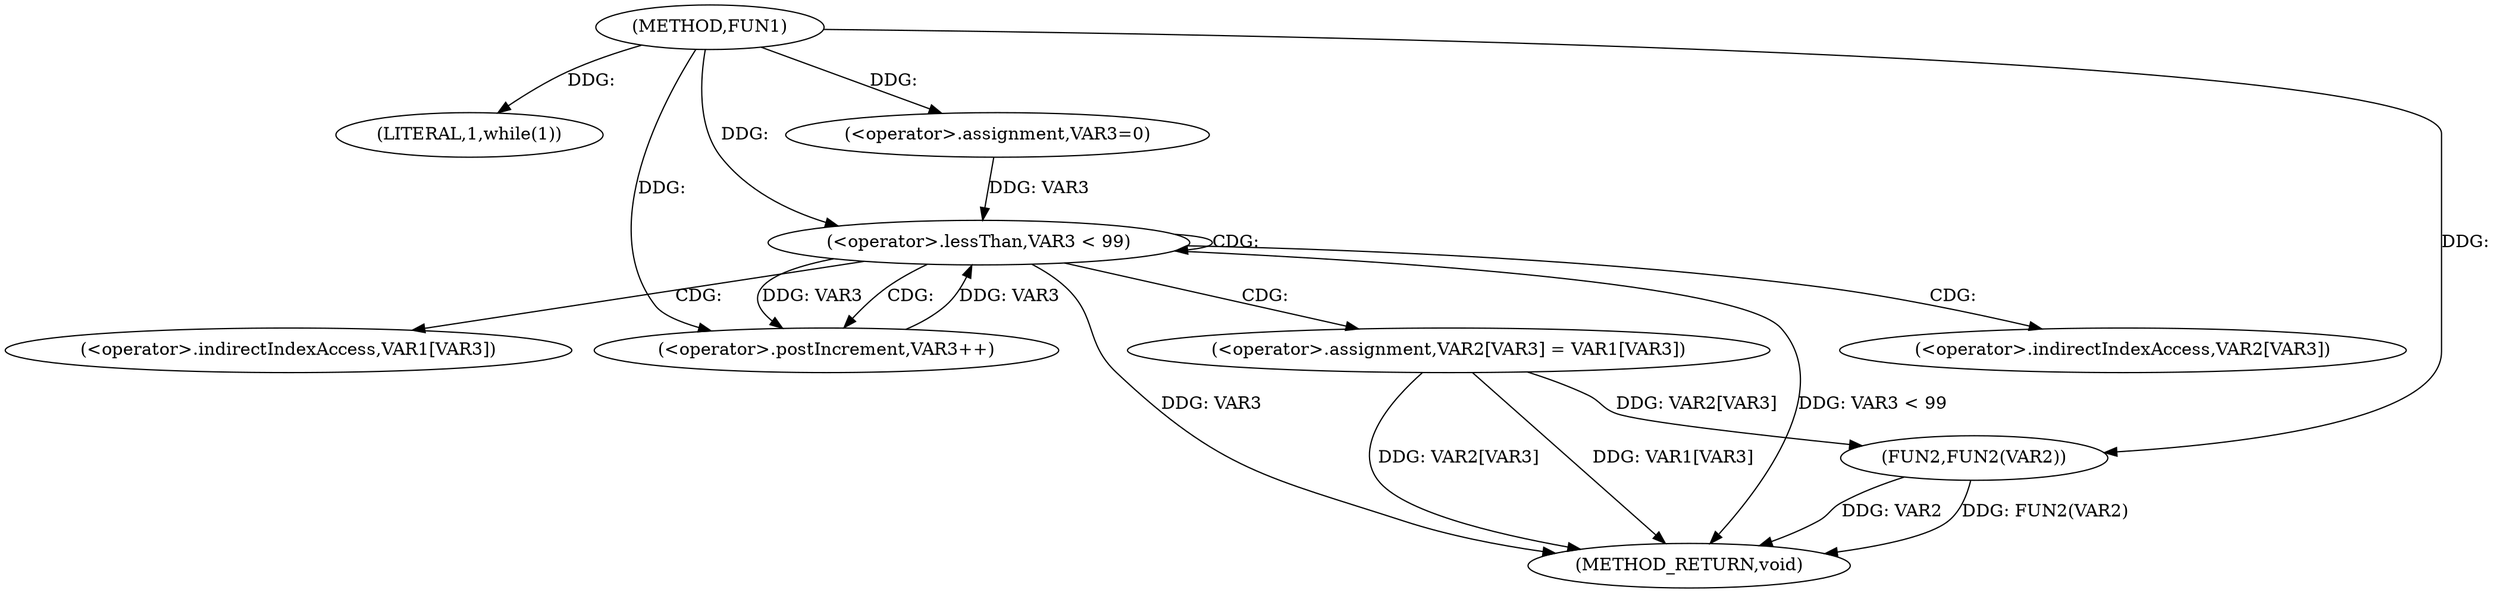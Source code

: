 digraph FUN1 {  
"1000100" [label = "(METHOD,FUN1)" ]
"1000129" [label = "(METHOD_RETURN,void)" ]
"1000103" [label = "(LITERAL,1,while(1))" ]
"1000110" [label = "(<operator>.assignment,VAR3=0)" ]
"1000113" [label = "(<operator>.lessThan,VAR3 < 99)" ]
"1000116" [label = "(<operator>.postIncrement,VAR3++)" ]
"1000119" [label = "(<operator>.assignment,VAR2[VAR3] = VAR1[VAR3])" ]
"1000126" [label = "(FUN2,FUN2(VAR2))" ]
"1000120" [label = "(<operator>.indirectIndexAccess,VAR2[VAR3])" ]
"1000123" [label = "(<operator>.indirectIndexAccess,VAR1[VAR3])" ]
  "1000126" -> "1000129"  [ label = "DDG: FUN2(VAR2)"] 
  "1000113" -> "1000129"  [ label = "DDG: VAR3"] 
  "1000119" -> "1000129"  [ label = "DDG: VAR1[VAR3]"] 
  "1000126" -> "1000129"  [ label = "DDG: VAR2"] 
  "1000113" -> "1000129"  [ label = "DDG: VAR3 < 99"] 
  "1000119" -> "1000129"  [ label = "DDG: VAR2[VAR3]"] 
  "1000100" -> "1000103"  [ label = "DDG: "] 
  "1000100" -> "1000110"  [ label = "DDG: "] 
  "1000116" -> "1000113"  [ label = "DDG: VAR3"] 
  "1000110" -> "1000113"  [ label = "DDG: VAR3"] 
  "1000100" -> "1000113"  [ label = "DDG: "] 
  "1000113" -> "1000116"  [ label = "DDG: VAR3"] 
  "1000100" -> "1000116"  [ label = "DDG: "] 
  "1000119" -> "1000126"  [ label = "DDG: VAR2[VAR3]"] 
  "1000100" -> "1000126"  [ label = "DDG: "] 
  "1000113" -> "1000123"  [ label = "CDG: "] 
  "1000113" -> "1000116"  [ label = "CDG: "] 
  "1000113" -> "1000119"  [ label = "CDG: "] 
  "1000113" -> "1000120"  [ label = "CDG: "] 
  "1000113" -> "1000113"  [ label = "CDG: "] 
}
